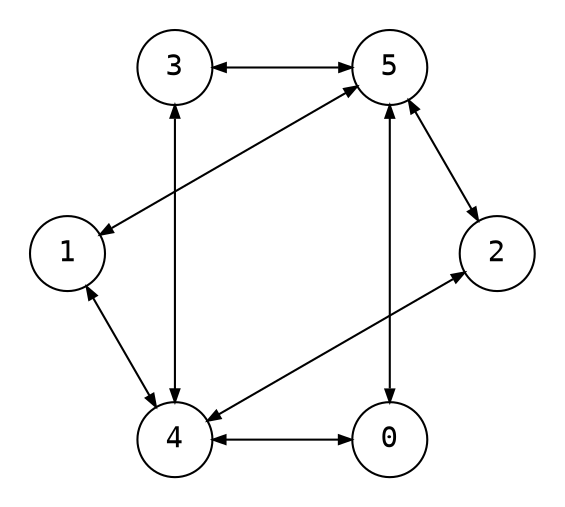 digraph {
    node [shape=circle, fontname="monospace"];
    edge [arrowsize=0.6];
    layout=circo;
    pad=0.2;

    subgraph cluster_0 {
        0, 1, 2, 3;
    }

    subgraph cluster_1 {
        4, 5;
    }

    0 -> {4, 5} [dir="both"];
    1 -> {4, 5} [dir="both"];
    2 -> {4, 5} [dir="both"];
    3 -> {4, 5} [dir="both"];
}